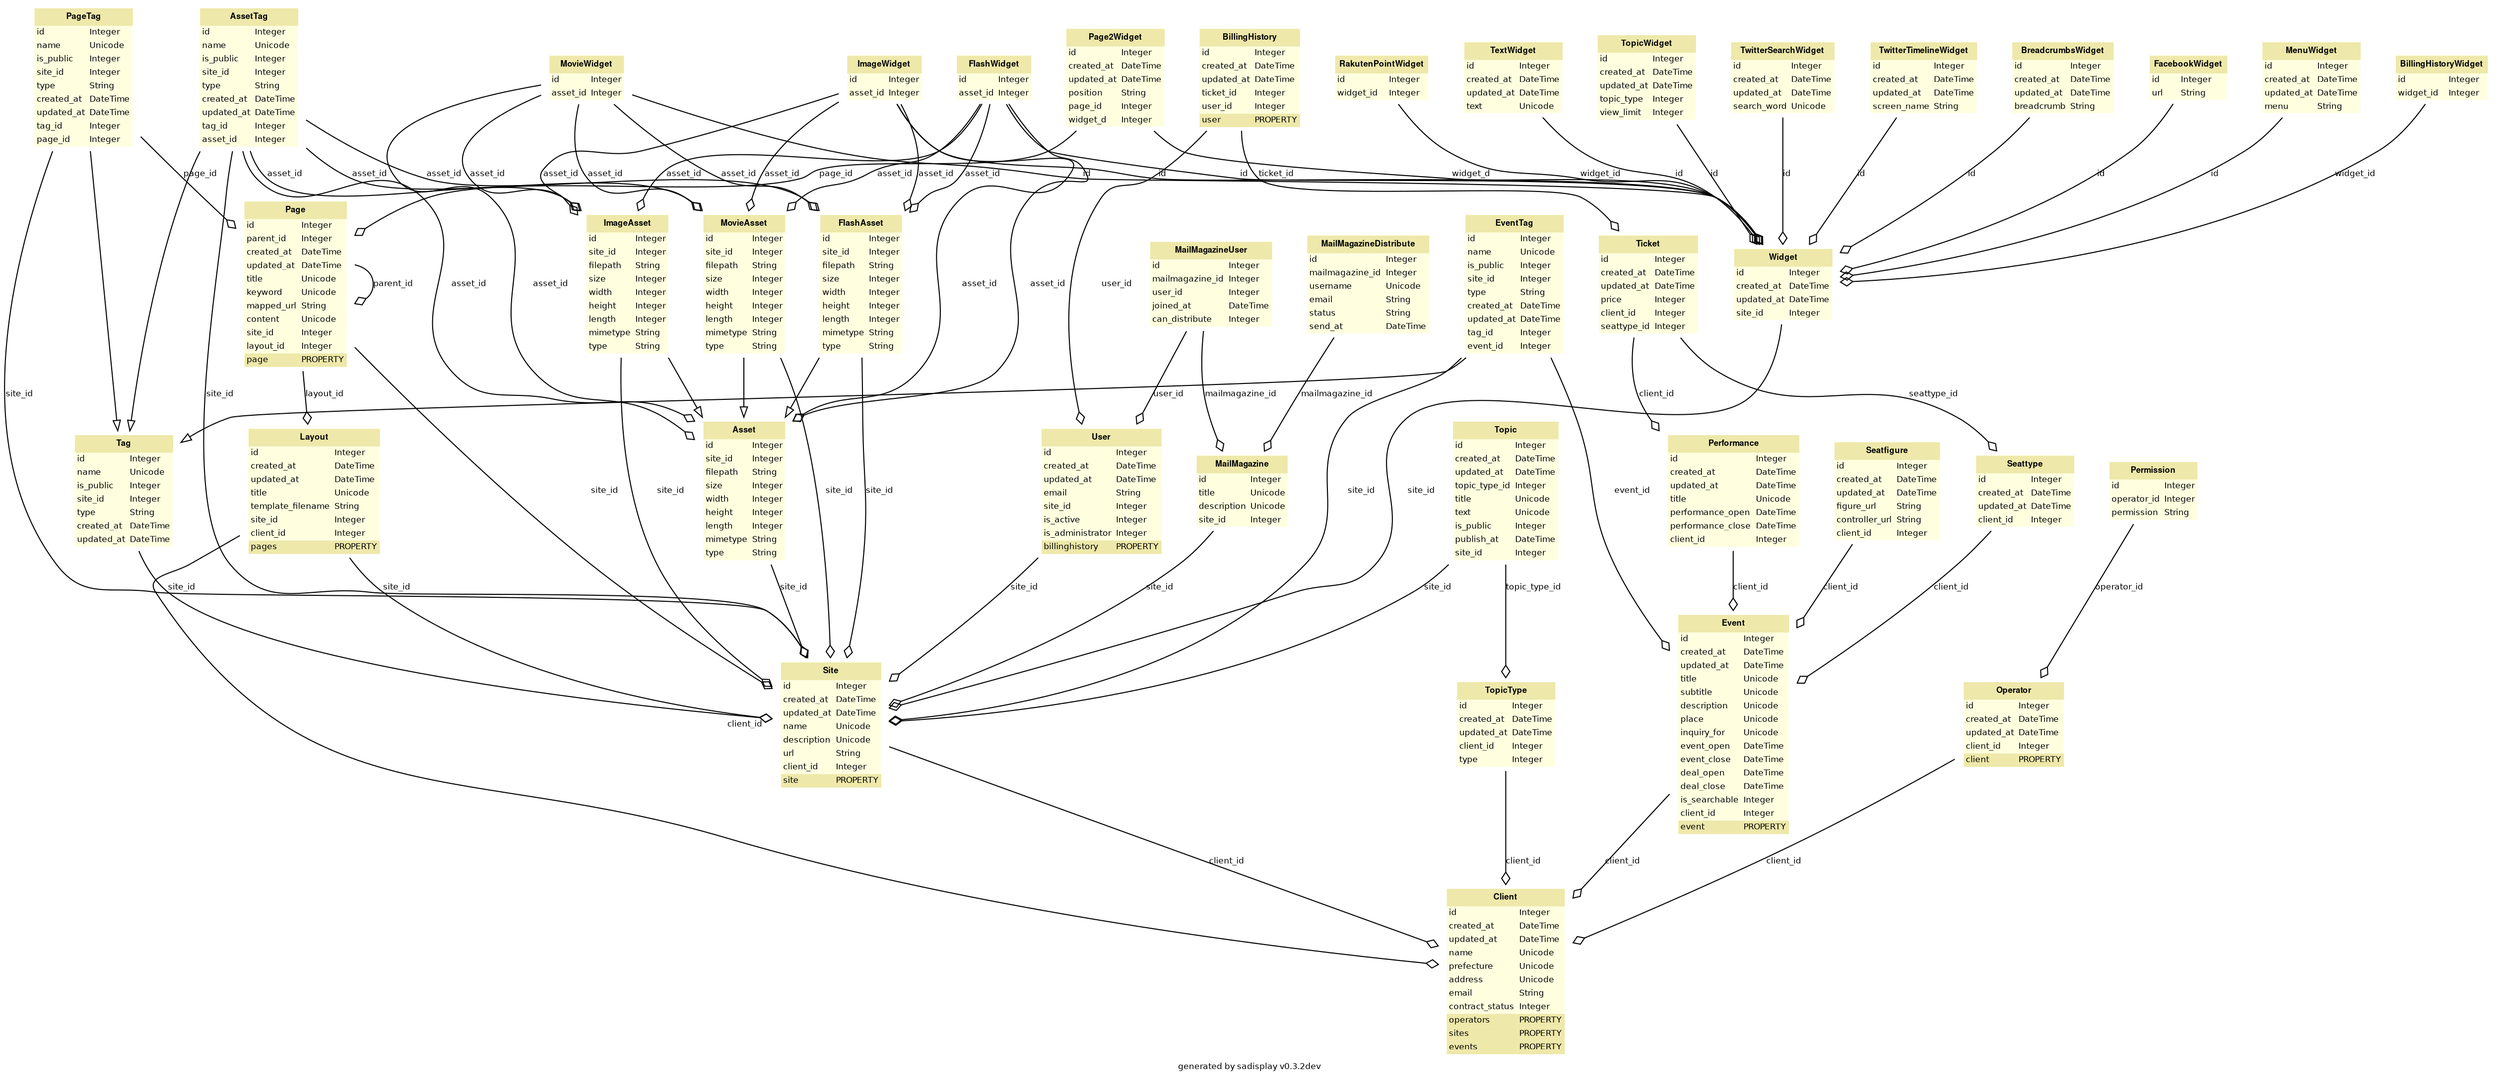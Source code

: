 
        digraph G {
            label = "generated by sadisplay v0.3.2dev";
            fontname = "Bitstream Vera Sans"
            fontsize = 8

            node [
                fontname = "Bitstream Vera Sans"
                fontsize = 8
                shape = "plaintext"
            ]

            edge [
                fontname = "Bitstream Vera Sans"
                fontsize = 8
            ]
    

        Asset [label=<
        <TABLE BGCOLOR="lightyellow" BORDER="0"
            CELLBORDER="0" CELLSPACING="0">
                <TR><TD COLSPAN="2" CELLPADDING="4"
                        ALIGN="CENTER" BGCOLOR="palegoldenrod"
                ><FONT FACE="Helvetica Bold" COLOR="black"
                >Asset</FONT></TD></TR><TR><TD ALIGN="LEFT" BORDER="0"
        ><FONT FACE="Bitstream Vera Sans">id</FONT
        ></TD><TD ALIGN="LEFT"
        ><FONT FACE="Bitstream Vera Sans">Integer</FONT
        ></TD></TR> <TR><TD ALIGN="LEFT" BORDER="0"
        ><FONT FACE="Bitstream Vera Sans">site_id</FONT
        ></TD><TD ALIGN="LEFT"
        ><FONT FACE="Bitstream Vera Sans">Integer</FONT
        ></TD></TR> <TR><TD ALIGN="LEFT" BORDER="0"
        ><FONT FACE="Bitstream Vera Sans">filepath</FONT
        ></TD><TD ALIGN="LEFT"
        ><FONT FACE="Bitstream Vera Sans">String</FONT
        ></TD></TR> <TR><TD ALIGN="LEFT" BORDER="0"
        ><FONT FACE="Bitstream Vera Sans">size</FONT
        ></TD><TD ALIGN="LEFT"
        ><FONT FACE="Bitstream Vera Sans">Integer</FONT
        ></TD></TR> <TR><TD ALIGN="LEFT" BORDER="0"
        ><FONT FACE="Bitstream Vera Sans">width</FONT
        ></TD><TD ALIGN="LEFT"
        ><FONT FACE="Bitstream Vera Sans">Integer</FONT
        ></TD></TR> <TR><TD ALIGN="LEFT" BORDER="0"
        ><FONT FACE="Bitstream Vera Sans">height</FONT
        ></TD><TD ALIGN="LEFT"
        ><FONT FACE="Bitstream Vera Sans">Integer</FONT
        ></TD></TR> <TR><TD ALIGN="LEFT" BORDER="0"
        ><FONT FACE="Bitstream Vera Sans">length</FONT
        ></TD><TD ALIGN="LEFT"
        ><FONT FACE="Bitstream Vera Sans">Integer</FONT
        ></TD></TR> <TR><TD ALIGN="LEFT" BORDER="0"
        ><FONT FACE="Bitstream Vera Sans">mimetype</FONT
        ></TD><TD ALIGN="LEFT"
        ><FONT FACE="Bitstream Vera Sans">String</FONT
        ></TD></TR> <TR><TD ALIGN="LEFT" BORDER="0"
        ><FONT FACE="Bitstream Vera Sans">type</FONT
        ></TD><TD ALIGN="LEFT"
        ><FONT FACE="Bitstream Vera Sans">String</FONT
        ></TD></TR>
        </TABLE>
    >]
    

        AssetTag [label=<
        <TABLE BGCOLOR="lightyellow" BORDER="0"
            CELLBORDER="0" CELLSPACING="0">
                <TR><TD COLSPAN="2" CELLPADDING="4"
                        ALIGN="CENTER" BGCOLOR="palegoldenrod"
                ><FONT FACE="Helvetica Bold" COLOR="black"
                >AssetTag</FONT></TD></TR><TR><TD ALIGN="LEFT" BORDER="0"
        ><FONT FACE="Bitstream Vera Sans">id</FONT
        ></TD><TD ALIGN="LEFT"
        ><FONT FACE="Bitstream Vera Sans">Integer</FONT
        ></TD></TR> <TR><TD ALIGN="LEFT" BORDER="0"
        ><FONT FACE="Bitstream Vera Sans">name</FONT
        ></TD><TD ALIGN="LEFT"
        ><FONT FACE="Bitstream Vera Sans">Unicode</FONT
        ></TD></TR> <TR><TD ALIGN="LEFT" BORDER="0"
        ><FONT FACE="Bitstream Vera Sans">is_public</FONT
        ></TD><TD ALIGN="LEFT"
        ><FONT FACE="Bitstream Vera Sans">Integer</FONT
        ></TD></TR> <TR><TD ALIGN="LEFT" BORDER="0"
        ><FONT FACE="Bitstream Vera Sans">site_id</FONT
        ></TD><TD ALIGN="LEFT"
        ><FONT FACE="Bitstream Vera Sans">Integer</FONT
        ></TD></TR> <TR><TD ALIGN="LEFT" BORDER="0"
        ><FONT FACE="Bitstream Vera Sans">type</FONT
        ></TD><TD ALIGN="LEFT"
        ><FONT FACE="Bitstream Vera Sans">String</FONT
        ></TD></TR> <TR><TD ALIGN="LEFT" BORDER="0"
        ><FONT FACE="Bitstream Vera Sans">created_at</FONT
        ></TD><TD ALIGN="LEFT"
        ><FONT FACE="Bitstream Vera Sans">DateTime</FONT
        ></TD></TR> <TR><TD ALIGN="LEFT" BORDER="0"
        ><FONT FACE="Bitstream Vera Sans">updated_at</FONT
        ></TD><TD ALIGN="LEFT"
        ><FONT FACE="Bitstream Vera Sans">DateTime</FONT
        ></TD></TR> <TR><TD ALIGN="LEFT" BORDER="0"
        ><FONT FACE="Bitstream Vera Sans">tag_id</FONT
        ></TD><TD ALIGN="LEFT"
        ><FONT FACE="Bitstream Vera Sans">Integer</FONT
        ></TD></TR> <TR><TD ALIGN="LEFT" BORDER="0"
        ><FONT FACE="Bitstream Vera Sans">asset_id</FONT
        ></TD><TD ALIGN="LEFT"
        ><FONT FACE="Bitstream Vera Sans">Integer</FONT
        ></TD></TR>
        </TABLE>
    >]
    

        BillingHistory [label=<
        <TABLE BGCOLOR="lightyellow" BORDER="0"
            CELLBORDER="0" CELLSPACING="0">
                <TR><TD COLSPAN="2" CELLPADDING="4"
                        ALIGN="CENTER" BGCOLOR="palegoldenrod"
                ><FONT FACE="Helvetica Bold" COLOR="black"
                >BillingHistory</FONT></TD></TR><TR><TD ALIGN="LEFT" BORDER="0"
        ><FONT FACE="Bitstream Vera Sans">id</FONT
        ></TD><TD ALIGN="LEFT"
        ><FONT FACE="Bitstream Vera Sans">Integer</FONT
        ></TD></TR> <TR><TD ALIGN="LEFT" BORDER="0"
        ><FONT FACE="Bitstream Vera Sans">created_at</FONT
        ></TD><TD ALIGN="LEFT"
        ><FONT FACE="Bitstream Vera Sans">DateTime</FONT
        ></TD></TR> <TR><TD ALIGN="LEFT" BORDER="0"
        ><FONT FACE="Bitstream Vera Sans">updated_at</FONT
        ></TD><TD ALIGN="LEFT"
        ><FONT FACE="Bitstream Vera Sans">DateTime</FONT
        ></TD></TR> <TR><TD ALIGN="LEFT" BORDER="0"
        ><FONT FACE="Bitstream Vera Sans">ticket_id</FONT
        ></TD><TD ALIGN="LEFT"
        ><FONT FACE="Bitstream Vera Sans">Integer</FONT
        ></TD></TR> <TR><TD ALIGN="LEFT" BORDER="0"
        ><FONT FACE="Bitstream Vera Sans">user_id</FONT
        ></TD><TD ALIGN="LEFT"
        ><FONT FACE="Bitstream Vera Sans">Integer</FONT
        ></TD></TR><TR><TD ALIGN="LEFT" BORDER="0"
        BGCOLOR="palegoldenrod"
        ><FONT FACE="Bitstream Vera Sans">user</FONT></TD
        ><TD BGCOLOR="palegoldenrod" ALIGN="LEFT"
        ><FONT FACE="Bitstream Vera Sans">PROPERTY</FONT
        ></TD></TR>
        </TABLE>
    >]
    

        BillingHistoryWidget [label=<
        <TABLE BGCOLOR="lightyellow" BORDER="0"
            CELLBORDER="0" CELLSPACING="0">
                <TR><TD COLSPAN="2" CELLPADDING="4"
                        ALIGN="CENTER" BGCOLOR="palegoldenrod"
                ><FONT FACE="Helvetica Bold" COLOR="black"
                >BillingHistoryWidget</FONT></TD></TR><TR><TD ALIGN="LEFT" BORDER="0"
        ><FONT FACE="Bitstream Vera Sans">id</FONT
        ></TD><TD ALIGN="LEFT"
        ><FONT FACE="Bitstream Vera Sans">Integer</FONT
        ></TD></TR> <TR><TD ALIGN="LEFT" BORDER="0"
        ><FONT FACE="Bitstream Vera Sans">widget_id</FONT
        ></TD><TD ALIGN="LEFT"
        ><FONT FACE="Bitstream Vera Sans">Integer</FONT
        ></TD></TR>
        </TABLE>
    >]
    

        BreadcrumbsWidget [label=<
        <TABLE BGCOLOR="lightyellow" BORDER="0"
            CELLBORDER="0" CELLSPACING="0">
                <TR><TD COLSPAN="2" CELLPADDING="4"
                        ALIGN="CENTER" BGCOLOR="palegoldenrod"
                ><FONT FACE="Helvetica Bold" COLOR="black"
                >BreadcrumbsWidget</FONT></TD></TR><TR><TD ALIGN="LEFT" BORDER="0"
        ><FONT FACE="Bitstream Vera Sans">id</FONT
        ></TD><TD ALIGN="LEFT"
        ><FONT FACE="Bitstream Vera Sans">Integer</FONT
        ></TD></TR> <TR><TD ALIGN="LEFT" BORDER="0"
        ><FONT FACE="Bitstream Vera Sans">created_at</FONT
        ></TD><TD ALIGN="LEFT"
        ><FONT FACE="Bitstream Vera Sans">DateTime</FONT
        ></TD></TR> <TR><TD ALIGN="LEFT" BORDER="0"
        ><FONT FACE="Bitstream Vera Sans">updated_at</FONT
        ></TD><TD ALIGN="LEFT"
        ><FONT FACE="Bitstream Vera Sans">DateTime</FONT
        ></TD></TR> <TR><TD ALIGN="LEFT" BORDER="0"
        ><FONT FACE="Bitstream Vera Sans">breadcrumb</FONT
        ></TD><TD ALIGN="LEFT"
        ><FONT FACE="Bitstream Vera Sans">String</FONT
        ></TD></TR>
        </TABLE>
    >]
    

        Client [label=<
        <TABLE BGCOLOR="lightyellow" BORDER="0"
            CELLBORDER="0" CELLSPACING="0">
                <TR><TD COLSPAN="2" CELLPADDING="4"
                        ALIGN="CENTER" BGCOLOR="palegoldenrod"
                ><FONT FACE="Helvetica Bold" COLOR="black"
                >Client</FONT></TD></TR><TR><TD ALIGN="LEFT" BORDER="0"
        ><FONT FACE="Bitstream Vera Sans">id</FONT
        ></TD><TD ALIGN="LEFT"
        ><FONT FACE="Bitstream Vera Sans">Integer</FONT
        ></TD></TR> <TR><TD ALIGN="LEFT" BORDER="0"
        ><FONT FACE="Bitstream Vera Sans">created_at</FONT
        ></TD><TD ALIGN="LEFT"
        ><FONT FACE="Bitstream Vera Sans">DateTime</FONT
        ></TD></TR> <TR><TD ALIGN="LEFT" BORDER="0"
        ><FONT FACE="Bitstream Vera Sans">updated_at</FONT
        ></TD><TD ALIGN="LEFT"
        ><FONT FACE="Bitstream Vera Sans">DateTime</FONT
        ></TD></TR> <TR><TD ALIGN="LEFT" BORDER="0"
        ><FONT FACE="Bitstream Vera Sans">name</FONT
        ></TD><TD ALIGN="LEFT"
        ><FONT FACE="Bitstream Vera Sans">Unicode</FONT
        ></TD></TR> <TR><TD ALIGN="LEFT" BORDER="0"
        ><FONT FACE="Bitstream Vera Sans">prefecture</FONT
        ></TD><TD ALIGN="LEFT"
        ><FONT FACE="Bitstream Vera Sans">Unicode</FONT
        ></TD></TR> <TR><TD ALIGN="LEFT" BORDER="0"
        ><FONT FACE="Bitstream Vera Sans">address</FONT
        ></TD><TD ALIGN="LEFT"
        ><FONT FACE="Bitstream Vera Sans">Unicode</FONT
        ></TD></TR> <TR><TD ALIGN="LEFT" BORDER="0"
        ><FONT FACE="Bitstream Vera Sans">email</FONT
        ></TD><TD ALIGN="LEFT"
        ><FONT FACE="Bitstream Vera Sans">String</FONT
        ></TD></TR> <TR><TD ALIGN="LEFT" BORDER="0"
        ><FONT FACE="Bitstream Vera Sans">contract_status</FONT
        ></TD><TD ALIGN="LEFT"
        ><FONT FACE="Bitstream Vera Sans">Integer</FONT
        ></TD></TR><TR><TD ALIGN="LEFT" BORDER="0"
        BGCOLOR="palegoldenrod"
        ><FONT FACE="Bitstream Vera Sans">operators</FONT></TD
        ><TD BGCOLOR="palegoldenrod" ALIGN="LEFT"
        ><FONT FACE="Bitstream Vera Sans">PROPERTY</FONT
        ></TD></TR> <TR><TD ALIGN="LEFT" BORDER="0"
        BGCOLOR="palegoldenrod"
        ><FONT FACE="Bitstream Vera Sans">sites</FONT></TD
        ><TD BGCOLOR="palegoldenrod" ALIGN="LEFT"
        ><FONT FACE="Bitstream Vera Sans">PROPERTY</FONT
        ></TD></TR> <TR><TD ALIGN="LEFT" BORDER="0"
        BGCOLOR="palegoldenrod"
        ><FONT FACE="Bitstream Vera Sans">events</FONT></TD
        ><TD BGCOLOR="palegoldenrod" ALIGN="LEFT"
        ><FONT FACE="Bitstream Vera Sans">PROPERTY</FONT
        ></TD></TR>
        </TABLE>
    >]
    

        Event [label=<
        <TABLE BGCOLOR="lightyellow" BORDER="0"
            CELLBORDER="0" CELLSPACING="0">
                <TR><TD COLSPAN="2" CELLPADDING="4"
                        ALIGN="CENTER" BGCOLOR="palegoldenrod"
                ><FONT FACE="Helvetica Bold" COLOR="black"
                >Event</FONT></TD></TR><TR><TD ALIGN="LEFT" BORDER="0"
        ><FONT FACE="Bitstream Vera Sans">id</FONT
        ></TD><TD ALIGN="LEFT"
        ><FONT FACE="Bitstream Vera Sans">Integer</FONT
        ></TD></TR> <TR><TD ALIGN="LEFT" BORDER="0"
        ><FONT FACE="Bitstream Vera Sans">created_at</FONT
        ></TD><TD ALIGN="LEFT"
        ><FONT FACE="Bitstream Vera Sans">DateTime</FONT
        ></TD></TR> <TR><TD ALIGN="LEFT" BORDER="0"
        ><FONT FACE="Bitstream Vera Sans">updated_at</FONT
        ></TD><TD ALIGN="LEFT"
        ><FONT FACE="Bitstream Vera Sans">DateTime</FONT
        ></TD></TR> <TR><TD ALIGN="LEFT" BORDER="0"
        ><FONT FACE="Bitstream Vera Sans">title</FONT
        ></TD><TD ALIGN="LEFT"
        ><FONT FACE="Bitstream Vera Sans">Unicode</FONT
        ></TD></TR> <TR><TD ALIGN="LEFT" BORDER="0"
        ><FONT FACE="Bitstream Vera Sans">subtitle</FONT
        ></TD><TD ALIGN="LEFT"
        ><FONT FACE="Bitstream Vera Sans">Unicode</FONT
        ></TD></TR> <TR><TD ALIGN="LEFT" BORDER="0"
        ><FONT FACE="Bitstream Vera Sans">description</FONT
        ></TD><TD ALIGN="LEFT"
        ><FONT FACE="Bitstream Vera Sans">Unicode</FONT
        ></TD></TR> <TR><TD ALIGN="LEFT" BORDER="0"
        ><FONT FACE="Bitstream Vera Sans">place</FONT
        ></TD><TD ALIGN="LEFT"
        ><FONT FACE="Bitstream Vera Sans">Unicode</FONT
        ></TD></TR> <TR><TD ALIGN="LEFT" BORDER="0"
        ><FONT FACE="Bitstream Vera Sans">inquiry_for</FONT
        ></TD><TD ALIGN="LEFT"
        ><FONT FACE="Bitstream Vera Sans">Unicode</FONT
        ></TD></TR> <TR><TD ALIGN="LEFT" BORDER="0"
        ><FONT FACE="Bitstream Vera Sans">event_open</FONT
        ></TD><TD ALIGN="LEFT"
        ><FONT FACE="Bitstream Vera Sans">DateTime</FONT
        ></TD></TR> <TR><TD ALIGN="LEFT" BORDER="0"
        ><FONT FACE="Bitstream Vera Sans">event_close</FONT
        ></TD><TD ALIGN="LEFT"
        ><FONT FACE="Bitstream Vera Sans">DateTime</FONT
        ></TD></TR> <TR><TD ALIGN="LEFT" BORDER="0"
        ><FONT FACE="Bitstream Vera Sans">deal_open</FONT
        ></TD><TD ALIGN="LEFT"
        ><FONT FACE="Bitstream Vera Sans">DateTime</FONT
        ></TD></TR> <TR><TD ALIGN="LEFT" BORDER="0"
        ><FONT FACE="Bitstream Vera Sans">deal_close</FONT
        ></TD><TD ALIGN="LEFT"
        ><FONT FACE="Bitstream Vera Sans">DateTime</FONT
        ></TD></TR> <TR><TD ALIGN="LEFT" BORDER="0"
        ><FONT FACE="Bitstream Vera Sans">is_searchable</FONT
        ></TD><TD ALIGN="LEFT"
        ><FONT FACE="Bitstream Vera Sans">Integer</FONT
        ></TD></TR> <TR><TD ALIGN="LEFT" BORDER="0"
        ><FONT FACE="Bitstream Vera Sans">client_id</FONT
        ></TD><TD ALIGN="LEFT"
        ><FONT FACE="Bitstream Vera Sans">Integer</FONT
        ></TD></TR><TR><TD ALIGN="LEFT" BORDER="0"
        BGCOLOR="palegoldenrod"
        ><FONT FACE="Bitstream Vera Sans">event</FONT></TD
        ><TD BGCOLOR="palegoldenrod" ALIGN="LEFT"
        ><FONT FACE="Bitstream Vera Sans">PROPERTY</FONT
        ></TD></TR>
        </TABLE>
    >]
    

        EventTag [label=<
        <TABLE BGCOLOR="lightyellow" BORDER="0"
            CELLBORDER="0" CELLSPACING="0">
                <TR><TD COLSPAN="2" CELLPADDING="4"
                        ALIGN="CENTER" BGCOLOR="palegoldenrod"
                ><FONT FACE="Helvetica Bold" COLOR="black"
                >EventTag</FONT></TD></TR><TR><TD ALIGN="LEFT" BORDER="0"
        ><FONT FACE="Bitstream Vera Sans">id</FONT
        ></TD><TD ALIGN="LEFT"
        ><FONT FACE="Bitstream Vera Sans">Integer</FONT
        ></TD></TR> <TR><TD ALIGN="LEFT" BORDER="0"
        ><FONT FACE="Bitstream Vera Sans">name</FONT
        ></TD><TD ALIGN="LEFT"
        ><FONT FACE="Bitstream Vera Sans">Unicode</FONT
        ></TD></TR> <TR><TD ALIGN="LEFT" BORDER="0"
        ><FONT FACE="Bitstream Vera Sans">is_public</FONT
        ></TD><TD ALIGN="LEFT"
        ><FONT FACE="Bitstream Vera Sans">Integer</FONT
        ></TD></TR> <TR><TD ALIGN="LEFT" BORDER="0"
        ><FONT FACE="Bitstream Vera Sans">site_id</FONT
        ></TD><TD ALIGN="LEFT"
        ><FONT FACE="Bitstream Vera Sans">Integer</FONT
        ></TD></TR> <TR><TD ALIGN="LEFT" BORDER="0"
        ><FONT FACE="Bitstream Vera Sans">type</FONT
        ></TD><TD ALIGN="LEFT"
        ><FONT FACE="Bitstream Vera Sans">String</FONT
        ></TD></TR> <TR><TD ALIGN="LEFT" BORDER="0"
        ><FONT FACE="Bitstream Vera Sans">created_at</FONT
        ></TD><TD ALIGN="LEFT"
        ><FONT FACE="Bitstream Vera Sans">DateTime</FONT
        ></TD></TR> <TR><TD ALIGN="LEFT" BORDER="0"
        ><FONT FACE="Bitstream Vera Sans">updated_at</FONT
        ></TD><TD ALIGN="LEFT"
        ><FONT FACE="Bitstream Vera Sans">DateTime</FONT
        ></TD></TR> <TR><TD ALIGN="LEFT" BORDER="0"
        ><FONT FACE="Bitstream Vera Sans">tag_id</FONT
        ></TD><TD ALIGN="LEFT"
        ><FONT FACE="Bitstream Vera Sans">Integer</FONT
        ></TD></TR> <TR><TD ALIGN="LEFT" BORDER="0"
        ><FONT FACE="Bitstream Vera Sans">event_id</FONT
        ></TD><TD ALIGN="LEFT"
        ><FONT FACE="Bitstream Vera Sans">Integer</FONT
        ></TD></TR>
        </TABLE>
    >]
    

        FacebookWidget [label=<
        <TABLE BGCOLOR="lightyellow" BORDER="0"
            CELLBORDER="0" CELLSPACING="0">
                <TR><TD COLSPAN="2" CELLPADDING="4"
                        ALIGN="CENTER" BGCOLOR="palegoldenrod"
                ><FONT FACE="Helvetica Bold" COLOR="black"
                >FacebookWidget</FONT></TD></TR><TR><TD ALIGN="LEFT" BORDER="0"
        ><FONT FACE="Bitstream Vera Sans">id</FONT
        ></TD><TD ALIGN="LEFT"
        ><FONT FACE="Bitstream Vera Sans">Integer</FONT
        ></TD></TR> <TR><TD ALIGN="LEFT" BORDER="0"
        ><FONT FACE="Bitstream Vera Sans">url</FONT
        ></TD><TD ALIGN="LEFT"
        ><FONT FACE="Bitstream Vera Sans">String</FONT
        ></TD></TR>
        </TABLE>
    >]
    

        FlashAsset [label=<
        <TABLE BGCOLOR="lightyellow" BORDER="0"
            CELLBORDER="0" CELLSPACING="0">
                <TR><TD COLSPAN="2" CELLPADDING="4"
                        ALIGN="CENTER" BGCOLOR="palegoldenrod"
                ><FONT FACE="Helvetica Bold" COLOR="black"
                >FlashAsset</FONT></TD></TR><TR><TD ALIGN="LEFT" BORDER="0"
        ><FONT FACE="Bitstream Vera Sans">id</FONT
        ></TD><TD ALIGN="LEFT"
        ><FONT FACE="Bitstream Vera Sans">Integer</FONT
        ></TD></TR> <TR><TD ALIGN="LEFT" BORDER="0"
        ><FONT FACE="Bitstream Vera Sans">site_id</FONT
        ></TD><TD ALIGN="LEFT"
        ><FONT FACE="Bitstream Vera Sans">Integer</FONT
        ></TD></TR> <TR><TD ALIGN="LEFT" BORDER="0"
        ><FONT FACE="Bitstream Vera Sans">filepath</FONT
        ></TD><TD ALIGN="LEFT"
        ><FONT FACE="Bitstream Vera Sans">String</FONT
        ></TD></TR> <TR><TD ALIGN="LEFT" BORDER="0"
        ><FONT FACE="Bitstream Vera Sans">size</FONT
        ></TD><TD ALIGN="LEFT"
        ><FONT FACE="Bitstream Vera Sans">Integer</FONT
        ></TD></TR> <TR><TD ALIGN="LEFT" BORDER="0"
        ><FONT FACE="Bitstream Vera Sans">width</FONT
        ></TD><TD ALIGN="LEFT"
        ><FONT FACE="Bitstream Vera Sans">Integer</FONT
        ></TD></TR> <TR><TD ALIGN="LEFT" BORDER="0"
        ><FONT FACE="Bitstream Vera Sans">height</FONT
        ></TD><TD ALIGN="LEFT"
        ><FONT FACE="Bitstream Vera Sans">Integer</FONT
        ></TD></TR> <TR><TD ALIGN="LEFT" BORDER="0"
        ><FONT FACE="Bitstream Vera Sans">length</FONT
        ></TD><TD ALIGN="LEFT"
        ><FONT FACE="Bitstream Vera Sans">Integer</FONT
        ></TD></TR> <TR><TD ALIGN="LEFT" BORDER="0"
        ><FONT FACE="Bitstream Vera Sans">mimetype</FONT
        ></TD><TD ALIGN="LEFT"
        ><FONT FACE="Bitstream Vera Sans">String</FONT
        ></TD></TR> <TR><TD ALIGN="LEFT" BORDER="0"
        ><FONT FACE="Bitstream Vera Sans">type</FONT
        ></TD><TD ALIGN="LEFT"
        ><FONT FACE="Bitstream Vera Sans">String</FONT
        ></TD></TR>
        </TABLE>
    >]
    

        FlashWidget [label=<
        <TABLE BGCOLOR="lightyellow" BORDER="0"
            CELLBORDER="0" CELLSPACING="0">
                <TR><TD COLSPAN="2" CELLPADDING="4"
                        ALIGN="CENTER" BGCOLOR="palegoldenrod"
                ><FONT FACE="Helvetica Bold" COLOR="black"
                >FlashWidget</FONT></TD></TR><TR><TD ALIGN="LEFT" BORDER="0"
        ><FONT FACE="Bitstream Vera Sans">id</FONT
        ></TD><TD ALIGN="LEFT"
        ><FONT FACE="Bitstream Vera Sans">Integer</FONT
        ></TD></TR> <TR><TD ALIGN="LEFT" BORDER="0"
        ><FONT FACE="Bitstream Vera Sans">asset_id</FONT
        ></TD><TD ALIGN="LEFT"
        ><FONT FACE="Bitstream Vera Sans">Integer</FONT
        ></TD></TR>
        </TABLE>
    >]
    

        ImageAsset [label=<
        <TABLE BGCOLOR="lightyellow" BORDER="0"
            CELLBORDER="0" CELLSPACING="0">
                <TR><TD COLSPAN="2" CELLPADDING="4"
                        ALIGN="CENTER" BGCOLOR="palegoldenrod"
                ><FONT FACE="Helvetica Bold" COLOR="black"
                >ImageAsset</FONT></TD></TR><TR><TD ALIGN="LEFT" BORDER="0"
        ><FONT FACE="Bitstream Vera Sans">id</FONT
        ></TD><TD ALIGN="LEFT"
        ><FONT FACE="Bitstream Vera Sans">Integer</FONT
        ></TD></TR> <TR><TD ALIGN="LEFT" BORDER="0"
        ><FONT FACE="Bitstream Vera Sans">site_id</FONT
        ></TD><TD ALIGN="LEFT"
        ><FONT FACE="Bitstream Vera Sans">Integer</FONT
        ></TD></TR> <TR><TD ALIGN="LEFT" BORDER="0"
        ><FONT FACE="Bitstream Vera Sans">filepath</FONT
        ></TD><TD ALIGN="LEFT"
        ><FONT FACE="Bitstream Vera Sans">String</FONT
        ></TD></TR> <TR><TD ALIGN="LEFT" BORDER="0"
        ><FONT FACE="Bitstream Vera Sans">size</FONT
        ></TD><TD ALIGN="LEFT"
        ><FONT FACE="Bitstream Vera Sans">Integer</FONT
        ></TD></TR> <TR><TD ALIGN="LEFT" BORDER="0"
        ><FONT FACE="Bitstream Vera Sans">width</FONT
        ></TD><TD ALIGN="LEFT"
        ><FONT FACE="Bitstream Vera Sans">Integer</FONT
        ></TD></TR> <TR><TD ALIGN="LEFT" BORDER="0"
        ><FONT FACE="Bitstream Vera Sans">height</FONT
        ></TD><TD ALIGN="LEFT"
        ><FONT FACE="Bitstream Vera Sans">Integer</FONT
        ></TD></TR> <TR><TD ALIGN="LEFT" BORDER="0"
        ><FONT FACE="Bitstream Vera Sans">length</FONT
        ></TD><TD ALIGN="LEFT"
        ><FONT FACE="Bitstream Vera Sans">Integer</FONT
        ></TD></TR> <TR><TD ALIGN="LEFT" BORDER="0"
        ><FONT FACE="Bitstream Vera Sans">mimetype</FONT
        ></TD><TD ALIGN="LEFT"
        ><FONT FACE="Bitstream Vera Sans">String</FONT
        ></TD></TR> <TR><TD ALIGN="LEFT" BORDER="0"
        ><FONT FACE="Bitstream Vera Sans">type</FONT
        ></TD><TD ALIGN="LEFT"
        ><FONT FACE="Bitstream Vera Sans">String</FONT
        ></TD></TR>
        </TABLE>
    >]
    

        ImageWidget [label=<
        <TABLE BGCOLOR="lightyellow" BORDER="0"
            CELLBORDER="0" CELLSPACING="0">
                <TR><TD COLSPAN="2" CELLPADDING="4"
                        ALIGN="CENTER" BGCOLOR="palegoldenrod"
                ><FONT FACE="Helvetica Bold" COLOR="black"
                >ImageWidget</FONT></TD></TR><TR><TD ALIGN="LEFT" BORDER="0"
        ><FONT FACE="Bitstream Vera Sans">id</FONT
        ></TD><TD ALIGN="LEFT"
        ><FONT FACE="Bitstream Vera Sans">Integer</FONT
        ></TD></TR> <TR><TD ALIGN="LEFT" BORDER="0"
        ><FONT FACE="Bitstream Vera Sans">asset_id</FONT
        ></TD><TD ALIGN="LEFT"
        ><FONT FACE="Bitstream Vera Sans">Integer</FONT
        ></TD></TR>
        </TABLE>
    >]
    

        Layout [label=<
        <TABLE BGCOLOR="lightyellow" BORDER="0"
            CELLBORDER="0" CELLSPACING="0">
                <TR><TD COLSPAN="2" CELLPADDING="4"
                        ALIGN="CENTER" BGCOLOR="palegoldenrod"
                ><FONT FACE="Helvetica Bold" COLOR="black"
                >Layout</FONT></TD></TR><TR><TD ALIGN="LEFT" BORDER="0"
        ><FONT FACE="Bitstream Vera Sans">id</FONT
        ></TD><TD ALIGN="LEFT"
        ><FONT FACE="Bitstream Vera Sans">Integer</FONT
        ></TD></TR> <TR><TD ALIGN="LEFT" BORDER="0"
        ><FONT FACE="Bitstream Vera Sans">created_at</FONT
        ></TD><TD ALIGN="LEFT"
        ><FONT FACE="Bitstream Vera Sans">DateTime</FONT
        ></TD></TR> <TR><TD ALIGN="LEFT" BORDER="0"
        ><FONT FACE="Bitstream Vera Sans">updated_at</FONT
        ></TD><TD ALIGN="LEFT"
        ><FONT FACE="Bitstream Vera Sans">DateTime</FONT
        ></TD></TR> <TR><TD ALIGN="LEFT" BORDER="0"
        ><FONT FACE="Bitstream Vera Sans">title</FONT
        ></TD><TD ALIGN="LEFT"
        ><FONT FACE="Bitstream Vera Sans">Unicode</FONT
        ></TD></TR> <TR><TD ALIGN="LEFT" BORDER="0"
        ><FONT FACE="Bitstream Vera Sans">template_filename</FONT
        ></TD><TD ALIGN="LEFT"
        ><FONT FACE="Bitstream Vera Sans">String</FONT
        ></TD></TR> <TR><TD ALIGN="LEFT" BORDER="0"
        ><FONT FACE="Bitstream Vera Sans">site_id</FONT
        ></TD><TD ALIGN="LEFT"
        ><FONT FACE="Bitstream Vera Sans">Integer</FONT
        ></TD></TR> <TR><TD ALIGN="LEFT" BORDER="0"
        ><FONT FACE="Bitstream Vera Sans">client_id</FONT
        ></TD><TD ALIGN="LEFT"
        ><FONT FACE="Bitstream Vera Sans">Integer</FONT
        ></TD></TR><TR><TD ALIGN="LEFT" BORDER="0"
        BGCOLOR="palegoldenrod"
        ><FONT FACE="Bitstream Vera Sans">pages</FONT></TD
        ><TD BGCOLOR="palegoldenrod" ALIGN="LEFT"
        ><FONT FACE="Bitstream Vera Sans">PROPERTY</FONT
        ></TD></TR>
        </TABLE>
    >]
    

        MailMagazine [label=<
        <TABLE BGCOLOR="lightyellow" BORDER="0"
            CELLBORDER="0" CELLSPACING="0">
                <TR><TD COLSPAN="2" CELLPADDING="4"
                        ALIGN="CENTER" BGCOLOR="palegoldenrod"
                ><FONT FACE="Helvetica Bold" COLOR="black"
                >MailMagazine</FONT></TD></TR><TR><TD ALIGN="LEFT" BORDER="0"
        ><FONT FACE="Bitstream Vera Sans">id</FONT
        ></TD><TD ALIGN="LEFT"
        ><FONT FACE="Bitstream Vera Sans">Integer</FONT
        ></TD></TR> <TR><TD ALIGN="LEFT" BORDER="0"
        ><FONT FACE="Bitstream Vera Sans">title</FONT
        ></TD><TD ALIGN="LEFT"
        ><FONT FACE="Bitstream Vera Sans">Unicode</FONT
        ></TD></TR> <TR><TD ALIGN="LEFT" BORDER="0"
        ><FONT FACE="Bitstream Vera Sans">description</FONT
        ></TD><TD ALIGN="LEFT"
        ><FONT FACE="Bitstream Vera Sans">Unicode</FONT
        ></TD></TR> <TR><TD ALIGN="LEFT" BORDER="0"
        ><FONT FACE="Bitstream Vera Sans">site_id</FONT
        ></TD><TD ALIGN="LEFT"
        ><FONT FACE="Bitstream Vera Sans">Integer</FONT
        ></TD></TR>
        </TABLE>
    >]
    

        MailMagazineDistribute [label=<
        <TABLE BGCOLOR="lightyellow" BORDER="0"
            CELLBORDER="0" CELLSPACING="0">
                <TR><TD COLSPAN="2" CELLPADDING="4"
                        ALIGN="CENTER" BGCOLOR="palegoldenrod"
                ><FONT FACE="Helvetica Bold" COLOR="black"
                >MailMagazineDistribute</FONT></TD></TR><TR><TD ALIGN="LEFT" BORDER="0"
        ><FONT FACE="Bitstream Vera Sans">id</FONT
        ></TD><TD ALIGN="LEFT"
        ><FONT FACE="Bitstream Vera Sans">Integer</FONT
        ></TD></TR> <TR><TD ALIGN="LEFT" BORDER="0"
        ><FONT FACE="Bitstream Vera Sans">mailmagazine_id</FONT
        ></TD><TD ALIGN="LEFT"
        ><FONT FACE="Bitstream Vera Sans">Integer</FONT
        ></TD></TR> <TR><TD ALIGN="LEFT" BORDER="0"
        ><FONT FACE="Bitstream Vera Sans">username</FONT
        ></TD><TD ALIGN="LEFT"
        ><FONT FACE="Bitstream Vera Sans">Unicode</FONT
        ></TD></TR> <TR><TD ALIGN="LEFT" BORDER="0"
        ><FONT FACE="Bitstream Vera Sans">email</FONT
        ></TD><TD ALIGN="LEFT"
        ><FONT FACE="Bitstream Vera Sans">String</FONT
        ></TD></TR> <TR><TD ALIGN="LEFT" BORDER="0"
        ><FONT FACE="Bitstream Vera Sans">status</FONT
        ></TD><TD ALIGN="LEFT"
        ><FONT FACE="Bitstream Vera Sans">String</FONT
        ></TD></TR> <TR><TD ALIGN="LEFT" BORDER="0"
        ><FONT FACE="Bitstream Vera Sans">send_at</FONT
        ></TD><TD ALIGN="LEFT"
        ><FONT FACE="Bitstream Vera Sans">DateTime</FONT
        ></TD></TR>
        </TABLE>
    >]
    

        MailMagazineUser [label=<
        <TABLE BGCOLOR="lightyellow" BORDER="0"
            CELLBORDER="0" CELLSPACING="0">
                <TR><TD COLSPAN="2" CELLPADDING="4"
                        ALIGN="CENTER" BGCOLOR="palegoldenrod"
                ><FONT FACE="Helvetica Bold" COLOR="black"
                >MailMagazineUser</FONT></TD></TR><TR><TD ALIGN="LEFT" BORDER="0"
        ><FONT FACE="Bitstream Vera Sans">id</FONT
        ></TD><TD ALIGN="LEFT"
        ><FONT FACE="Bitstream Vera Sans">Integer</FONT
        ></TD></TR> <TR><TD ALIGN="LEFT" BORDER="0"
        ><FONT FACE="Bitstream Vera Sans">mailmagazine_id</FONT
        ></TD><TD ALIGN="LEFT"
        ><FONT FACE="Bitstream Vera Sans">Integer</FONT
        ></TD></TR> <TR><TD ALIGN="LEFT" BORDER="0"
        ><FONT FACE="Bitstream Vera Sans">user_id</FONT
        ></TD><TD ALIGN="LEFT"
        ><FONT FACE="Bitstream Vera Sans">Integer</FONT
        ></TD></TR> <TR><TD ALIGN="LEFT" BORDER="0"
        ><FONT FACE="Bitstream Vera Sans">joined_at</FONT
        ></TD><TD ALIGN="LEFT"
        ><FONT FACE="Bitstream Vera Sans">DateTime</FONT
        ></TD></TR> <TR><TD ALIGN="LEFT" BORDER="0"
        ><FONT FACE="Bitstream Vera Sans">can_distribute</FONT
        ></TD><TD ALIGN="LEFT"
        ><FONT FACE="Bitstream Vera Sans">Integer</FONT
        ></TD></TR>
        </TABLE>
    >]
    

        MenuWidget [label=<
        <TABLE BGCOLOR="lightyellow" BORDER="0"
            CELLBORDER="0" CELLSPACING="0">
                <TR><TD COLSPAN="2" CELLPADDING="4"
                        ALIGN="CENTER" BGCOLOR="palegoldenrod"
                ><FONT FACE="Helvetica Bold" COLOR="black"
                >MenuWidget</FONT></TD></TR><TR><TD ALIGN="LEFT" BORDER="0"
        ><FONT FACE="Bitstream Vera Sans">id</FONT
        ></TD><TD ALIGN="LEFT"
        ><FONT FACE="Bitstream Vera Sans">Integer</FONT
        ></TD></TR> <TR><TD ALIGN="LEFT" BORDER="0"
        ><FONT FACE="Bitstream Vera Sans">created_at</FONT
        ></TD><TD ALIGN="LEFT"
        ><FONT FACE="Bitstream Vera Sans">DateTime</FONT
        ></TD></TR> <TR><TD ALIGN="LEFT" BORDER="0"
        ><FONT FACE="Bitstream Vera Sans">updated_at</FONT
        ></TD><TD ALIGN="LEFT"
        ><FONT FACE="Bitstream Vera Sans">DateTime</FONT
        ></TD></TR> <TR><TD ALIGN="LEFT" BORDER="0"
        ><FONT FACE="Bitstream Vera Sans">menu</FONT
        ></TD><TD ALIGN="LEFT"
        ><FONT FACE="Bitstream Vera Sans">String</FONT
        ></TD></TR>
        </TABLE>
    >]
    

        MovieAsset [label=<
        <TABLE BGCOLOR="lightyellow" BORDER="0"
            CELLBORDER="0" CELLSPACING="0">
                <TR><TD COLSPAN="2" CELLPADDING="4"
                        ALIGN="CENTER" BGCOLOR="palegoldenrod"
                ><FONT FACE="Helvetica Bold" COLOR="black"
                >MovieAsset</FONT></TD></TR><TR><TD ALIGN="LEFT" BORDER="0"
        ><FONT FACE="Bitstream Vera Sans">id</FONT
        ></TD><TD ALIGN="LEFT"
        ><FONT FACE="Bitstream Vera Sans">Integer</FONT
        ></TD></TR> <TR><TD ALIGN="LEFT" BORDER="0"
        ><FONT FACE="Bitstream Vera Sans">site_id</FONT
        ></TD><TD ALIGN="LEFT"
        ><FONT FACE="Bitstream Vera Sans">Integer</FONT
        ></TD></TR> <TR><TD ALIGN="LEFT" BORDER="0"
        ><FONT FACE="Bitstream Vera Sans">filepath</FONT
        ></TD><TD ALIGN="LEFT"
        ><FONT FACE="Bitstream Vera Sans">String</FONT
        ></TD></TR> <TR><TD ALIGN="LEFT" BORDER="0"
        ><FONT FACE="Bitstream Vera Sans">size</FONT
        ></TD><TD ALIGN="LEFT"
        ><FONT FACE="Bitstream Vera Sans">Integer</FONT
        ></TD></TR> <TR><TD ALIGN="LEFT" BORDER="0"
        ><FONT FACE="Bitstream Vera Sans">width</FONT
        ></TD><TD ALIGN="LEFT"
        ><FONT FACE="Bitstream Vera Sans">Integer</FONT
        ></TD></TR> <TR><TD ALIGN="LEFT" BORDER="0"
        ><FONT FACE="Bitstream Vera Sans">height</FONT
        ></TD><TD ALIGN="LEFT"
        ><FONT FACE="Bitstream Vera Sans">Integer</FONT
        ></TD></TR> <TR><TD ALIGN="LEFT" BORDER="0"
        ><FONT FACE="Bitstream Vera Sans">length</FONT
        ></TD><TD ALIGN="LEFT"
        ><FONT FACE="Bitstream Vera Sans">Integer</FONT
        ></TD></TR> <TR><TD ALIGN="LEFT" BORDER="0"
        ><FONT FACE="Bitstream Vera Sans">mimetype</FONT
        ></TD><TD ALIGN="LEFT"
        ><FONT FACE="Bitstream Vera Sans">String</FONT
        ></TD></TR> <TR><TD ALIGN="LEFT" BORDER="0"
        ><FONT FACE="Bitstream Vera Sans">type</FONT
        ></TD><TD ALIGN="LEFT"
        ><FONT FACE="Bitstream Vera Sans">String</FONT
        ></TD></TR>
        </TABLE>
    >]
    

        MovieWidget [label=<
        <TABLE BGCOLOR="lightyellow" BORDER="0"
            CELLBORDER="0" CELLSPACING="0">
                <TR><TD COLSPAN="2" CELLPADDING="4"
                        ALIGN="CENTER" BGCOLOR="palegoldenrod"
                ><FONT FACE="Helvetica Bold" COLOR="black"
                >MovieWidget</FONT></TD></TR><TR><TD ALIGN="LEFT" BORDER="0"
        ><FONT FACE="Bitstream Vera Sans">id</FONT
        ></TD><TD ALIGN="LEFT"
        ><FONT FACE="Bitstream Vera Sans">Integer</FONT
        ></TD></TR> <TR><TD ALIGN="LEFT" BORDER="0"
        ><FONT FACE="Bitstream Vera Sans">asset_id</FONT
        ></TD><TD ALIGN="LEFT"
        ><FONT FACE="Bitstream Vera Sans">Integer</FONT
        ></TD></TR>
        </TABLE>
    >]
    

        Operator [label=<
        <TABLE BGCOLOR="lightyellow" BORDER="0"
            CELLBORDER="0" CELLSPACING="0">
                <TR><TD COLSPAN="2" CELLPADDING="4"
                        ALIGN="CENTER" BGCOLOR="palegoldenrod"
                ><FONT FACE="Helvetica Bold" COLOR="black"
                >Operator</FONT></TD></TR><TR><TD ALIGN="LEFT" BORDER="0"
        ><FONT FACE="Bitstream Vera Sans">id</FONT
        ></TD><TD ALIGN="LEFT"
        ><FONT FACE="Bitstream Vera Sans">Integer</FONT
        ></TD></TR> <TR><TD ALIGN="LEFT" BORDER="0"
        ><FONT FACE="Bitstream Vera Sans">created_at</FONT
        ></TD><TD ALIGN="LEFT"
        ><FONT FACE="Bitstream Vera Sans">DateTime</FONT
        ></TD></TR> <TR><TD ALIGN="LEFT" BORDER="0"
        ><FONT FACE="Bitstream Vera Sans">updated_at</FONT
        ></TD><TD ALIGN="LEFT"
        ><FONT FACE="Bitstream Vera Sans">DateTime</FONT
        ></TD></TR> <TR><TD ALIGN="LEFT" BORDER="0"
        ><FONT FACE="Bitstream Vera Sans">client_id</FONT
        ></TD><TD ALIGN="LEFT"
        ><FONT FACE="Bitstream Vera Sans">Integer</FONT
        ></TD></TR><TR><TD ALIGN="LEFT" BORDER="0"
        BGCOLOR="palegoldenrod"
        ><FONT FACE="Bitstream Vera Sans">client</FONT></TD
        ><TD BGCOLOR="palegoldenrod" ALIGN="LEFT"
        ><FONT FACE="Bitstream Vera Sans">PROPERTY</FONT
        ></TD></TR>
        </TABLE>
    >]
    

        Page [label=<
        <TABLE BGCOLOR="lightyellow" BORDER="0"
            CELLBORDER="0" CELLSPACING="0">
                <TR><TD COLSPAN="2" CELLPADDING="4"
                        ALIGN="CENTER" BGCOLOR="palegoldenrod"
                ><FONT FACE="Helvetica Bold" COLOR="black"
                >Page</FONT></TD></TR><TR><TD ALIGN="LEFT" BORDER="0"
        ><FONT FACE="Bitstream Vera Sans">id</FONT
        ></TD><TD ALIGN="LEFT"
        ><FONT FACE="Bitstream Vera Sans">Integer</FONT
        ></TD></TR> <TR><TD ALIGN="LEFT" BORDER="0"
        ><FONT FACE="Bitstream Vera Sans">parent_id</FONT
        ></TD><TD ALIGN="LEFT"
        ><FONT FACE="Bitstream Vera Sans">Integer</FONT
        ></TD></TR> <TR><TD ALIGN="LEFT" BORDER="0"
        ><FONT FACE="Bitstream Vera Sans">created_at</FONT
        ></TD><TD ALIGN="LEFT"
        ><FONT FACE="Bitstream Vera Sans">DateTime</FONT
        ></TD></TR> <TR><TD ALIGN="LEFT" BORDER="0"
        ><FONT FACE="Bitstream Vera Sans">updated_at</FONT
        ></TD><TD ALIGN="LEFT"
        ><FONT FACE="Bitstream Vera Sans">DateTime</FONT
        ></TD></TR> <TR><TD ALIGN="LEFT" BORDER="0"
        ><FONT FACE="Bitstream Vera Sans">title</FONT
        ></TD><TD ALIGN="LEFT"
        ><FONT FACE="Bitstream Vera Sans">Unicode</FONT
        ></TD></TR> <TR><TD ALIGN="LEFT" BORDER="0"
        ><FONT FACE="Bitstream Vera Sans">keyword</FONT
        ></TD><TD ALIGN="LEFT"
        ><FONT FACE="Bitstream Vera Sans">Unicode</FONT
        ></TD></TR> <TR><TD ALIGN="LEFT" BORDER="0"
        ><FONT FACE="Bitstream Vera Sans">mapped_url</FONT
        ></TD><TD ALIGN="LEFT"
        ><FONT FACE="Bitstream Vera Sans">String</FONT
        ></TD></TR> <TR><TD ALIGN="LEFT" BORDER="0"
        ><FONT FACE="Bitstream Vera Sans">content</FONT
        ></TD><TD ALIGN="LEFT"
        ><FONT FACE="Bitstream Vera Sans">Unicode</FONT
        ></TD></TR> <TR><TD ALIGN="LEFT" BORDER="0"
        ><FONT FACE="Bitstream Vera Sans">site_id</FONT
        ></TD><TD ALIGN="LEFT"
        ><FONT FACE="Bitstream Vera Sans">Integer</FONT
        ></TD></TR> <TR><TD ALIGN="LEFT" BORDER="0"
        ><FONT FACE="Bitstream Vera Sans">layout_id</FONT
        ></TD><TD ALIGN="LEFT"
        ><FONT FACE="Bitstream Vera Sans">Integer</FONT
        ></TD></TR><TR><TD ALIGN="LEFT" BORDER="0"
        BGCOLOR="palegoldenrod"
        ><FONT FACE="Bitstream Vera Sans">page</FONT></TD
        ><TD BGCOLOR="palegoldenrod" ALIGN="LEFT"
        ><FONT FACE="Bitstream Vera Sans">PROPERTY</FONT
        ></TD></TR>
        </TABLE>
    >]
    

        Page2Widget [label=<
        <TABLE BGCOLOR="lightyellow" BORDER="0"
            CELLBORDER="0" CELLSPACING="0">
                <TR><TD COLSPAN="2" CELLPADDING="4"
                        ALIGN="CENTER" BGCOLOR="palegoldenrod"
                ><FONT FACE="Helvetica Bold" COLOR="black"
                >Page2Widget</FONT></TD></TR><TR><TD ALIGN="LEFT" BORDER="0"
        ><FONT FACE="Bitstream Vera Sans">id</FONT
        ></TD><TD ALIGN="LEFT"
        ><FONT FACE="Bitstream Vera Sans">Integer</FONT
        ></TD></TR> <TR><TD ALIGN="LEFT" BORDER="0"
        ><FONT FACE="Bitstream Vera Sans">created_at</FONT
        ></TD><TD ALIGN="LEFT"
        ><FONT FACE="Bitstream Vera Sans">DateTime</FONT
        ></TD></TR> <TR><TD ALIGN="LEFT" BORDER="0"
        ><FONT FACE="Bitstream Vera Sans">updated_at</FONT
        ></TD><TD ALIGN="LEFT"
        ><FONT FACE="Bitstream Vera Sans">DateTime</FONT
        ></TD></TR> <TR><TD ALIGN="LEFT" BORDER="0"
        ><FONT FACE="Bitstream Vera Sans">position</FONT
        ></TD><TD ALIGN="LEFT"
        ><FONT FACE="Bitstream Vera Sans">String</FONT
        ></TD></TR> <TR><TD ALIGN="LEFT" BORDER="0"
        ><FONT FACE="Bitstream Vera Sans">page_id</FONT
        ></TD><TD ALIGN="LEFT"
        ><FONT FACE="Bitstream Vera Sans">Integer</FONT
        ></TD></TR> <TR><TD ALIGN="LEFT" BORDER="0"
        ><FONT FACE="Bitstream Vera Sans">widget_d</FONT
        ></TD><TD ALIGN="LEFT"
        ><FONT FACE="Bitstream Vera Sans">Integer</FONT
        ></TD></TR>
        </TABLE>
    >]
    

        PageTag [label=<
        <TABLE BGCOLOR="lightyellow" BORDER="0"
            CELLBORDER="0" CELLSPACING="0">
                <TR><TD COLSPAN="2" CELLPADDING="4"
                        ALIGN="CENTER" BGCOLOR="palegoldenrod"
                ><FONT FACE="Helvetica Bold" COLOR="black"
                >PageTag</FONT></TD></TR><TR><TD ALIGN="LEFT" BORDER="0"
        ><FONT FACE="Bitstream Vera Sans">id</FONT
        ></TD><TD ALIGN="LEFT"
        ><FONT FACE="Bitstream Vera Sans">Integer</FONT
        ></TD></TR> <TR><TD ALIGN="LEFT" BORDER="0"
        ><FONT FACE="Bitstream Vera Sans">name</FONT
        ></TD><TD ALIGN="LEFT"
        ><FONT FACE="Bitstream Vera Sans">Unicode</FONT
        ></TD></TR> <TR><TD ALIGN="LEFT" BORDER="0"
        ><FONT FACE="Bitstream Vera Sans">is_public</FONT
        ></TD><TD ALIGN="LEFT"
        ><FONT FACE="Bitstream Vera Sans">Integer</FONT
        ></TD></TR> <TR><TD ALIGN="LEFT" BORDER="0"
        ><FONT FACE="Bitstream Vera Sans">site_id</FONT
        ></TD><TD ALIGN="LEFT"
        ><FONT FACE="Bitstream Vera Sans">Integer</FONT
        ></TD></TR> <TR><TD ALIGN="LEFT" BORDER="0"
        ><FONT FACE="Bitstream Vera Sans">type</FONT
        ></TD><TD ALIGN="LEFT"
        ><FONT FACE="Bitstream Vera Sans">String</FONT
        ></TD></TR> <TR><TD ALIGN="LEFT" BORDER="0"
        ><FONT FACE="Bitstream Vera Sans">created_at</FONT
        ></TD><TD ALIGN="LEFT"
        ><FONT FACE="Bitstream Vera Sans">DateTime</FONT
        ></TD></TR> <TR><TD ALIGN="LEFT" BORDER="0"
        ><FONT FACE="Bitstream Vera Sans">updated_at</FONT
        ></TD><TD ALIGN="LEFT"
        ><FONT FACE="Bitstream Vera Sans">DateTime</FONT
        ></TD></TR> <TR><TD ALIGN="LEFT" BORDER="0"
        ><FONT FACE="Bitstream Vera Sans">tag_id</FONT
        ></TD><TD ALIGN="LEFT"
        ><FONT FACE="Bitstream Vera Sans">Integer</FONT
        ></TD></TR> <TR><TD ALIGN="LEFT" BORDER="0"
        ><FONT FACE="Bitstream Vera Sans">page_id</FONT
        ></TD><TD ALIGN="LEFT"
        ><FONT FACE="Bitstream Vera Sans">Integer</FONT
        ></TD></TR>
        </TABLE>
    >]
    

        Performance [label=<
        <TABLE BGCOLOR="lightyellow" BORDER="0"
            CELLBORDER="0" CELLSPACING="0">
                <TR><TD COLSPAN="2" CELLPADDING="4"
                        ALIGN="CENTER" BGCOLOR="palegoldenrod"
                ><FONT FACE="Helvetica Bold" COLOR="black"
                >Performance</FONT></TD></TR><TR><TD ALIGN="LEFT" BORDER="0"
        ><FONT FACE="Bitstream Vera Sans">id</FONT
        ></TD><TD ALIGN="LEFT"
        ><FONT FACE="Bitstream Vera Sans">Integer</FONT
        ></TD></TR> <TR><TD ALIGN="LEFT" BORDER="0"
        ><FONT FACE="Bitstream Vera Sans">created_at</FONT
        ></TD><TD ALIGN="LEFT"
        ><FONT FACE="Bitstream Vera Sans">DateTime</FONT
        ></TD></TR> <TR><TD ALIGN="LEFT" BORDER="0"
        ><FONT FACE="Bitstream Vera Sans">updated_at</FONT
        ></TD><TD ALIGN="LEFT"
        ><FONT FACE="Bitstream Vera Sans">DateTime</FONT
        ></TD></TR> <TR><TD ALIGN="LEFT" BORDER="0"
        ><FONT FACE="Bitstream Vera Sans">title</FONT
        ></TD><TD ALIGN="LEFT"
        ><FONT FACE="Bitstream Vera Sans">Unicode</FONT
        ></TD></TR> <TR><TD ALIGN="LEFT" BORDER="0"
        ><FONT FACE="Bitstream Vera Sans">performance_open</FONT
        ></TD><TD ALIGN="LEFT"
        ><FONT FACE="Bitstream Vera Sans">DateTime</FONT
        ></TD></TR> <TR><TD ALIGN="LEFT" BORDER="0"
        ><FONT FACE="Bitstream Vera Sans">performance_close</FONT
        ></TD><TD ALIGN="LEFT"
        ><FONT FACE="Bitstream Vera Sans">DateTime</FONT
        ></TD></TR> <TR><TD ALIGN="LEFT" BORDER="0"
        ><FONT FACE="Bitstream Vera Sans">client_id</FONT
        ></TD><TD ALIGN="LEFT"
        ><FONT FACE="Bitstream Vera Sans">Integer</FONT
        ></TD></TR>
        </TABLE>
    >]
    

        Permission [label=<
        <TABLE BGCOLOR="lightyellow" BORDER="0"
            CELLBORDER="0" CELLSPACING="0">
                <TR><TD COLSPAN="2" CELLPADDING="4"
                        ALIGN="CENTER" BGCOLOR="palegoldenrod"
                ><FONT FACE="Helvetica Bold" COLOR="black"
                >Permission</FONT></TD></TR><TR><TD ALIGN="LEFT" BORDER="0"
        ><FONT FACE="Bitstream Vera Sans">id</FONT
        ></TD><TD ALIGN="LEFT"
        ><FONT FACE="Bitstream Vera Sans">Integer</FONT
        ></TD></TR> <TR><TD ALIGN="LEFT" BORDER="0"
        ><FONT FACE="Bitstream Vera Sans">operator_id</FONT
        ></TD><TD ALIGN="LEFT"
        ><FONT FACE="Bitstream Vera Sans">Integer</FONT
        ></TD></TR> <TR><TD ALIGN="LEFT" BORDER="0"
        ><FONT FACE="Bitstream Vera Sans">permission</FONT
        ></TD><TD ALIGN="LEFT"
        ><FONT FACE="Bitstream Vera Sans">String</FONT
        ></TD></TR>
        </TABLE>
    >]
    

        RakutenPointWidget [label=<
        <TABLE BGCOLOR="lightyellow" BORDER="0"
            CELLBORDER="0" CELLSPACING="0">
                <TR><TD COLSPAN="2" CELLPADDING="4"
                        ALIGN="CENTER" BGCOLOR="palegoldenrod"
                ><FONT FACE="Helvetica Bold" COLOR="black"
                >RakutenPointWidget</FONT></TD></TR><TR><TD ALIGN="LEFT" BORDER="0"
        ><FONT FACE="Bitstream Vera Sans">id</FONT
        ></TD><TD ALIGN="LEFT"
        ><FONT FACE="Bitstream Vera Sans">Integer</FONT
        ></TD></TR> <TR><TD ALIGN="LEFT" BORDER="0"
        ><FONT FACE="Bitstream Vera Sans">widget_id</FONT
        ></TD><TD ALIGN="LEFT"
        ><FONT FACE="Bitstream Vera Sans">Integer</FONT
        ></TD></TR>
        </TABLE>
    >]
    

        Seatfigure [label=<
        <TABLE BGCOLOR="lightyellow" BORDER="0"
            CELLBORDER="0" CELLSPACING="0">
                <TR><TD COLSPAN="2" CELLPADDING="4"
                        ALIGN="CENTER" BGCOLOR="palegoldenrod"
                ><FONT FACE="Helvetica Bold" COLOR="black"
                >Seatfigure</FONT></TD></TR><TR><TD ALIGN="LEFT" BORDER="0"
        ><FONT FACE="Bitstream Vera Sans">id</FONT
        ></TD><TD ALIGN="LEFT"
        ><FONT FACE="Bitstream Vera Sans">Integer</FONT
        ></TD></TR> <TR><TD ALIGN="LEFT" BORDER="0"
        ><FONT FACE="Bitstream Vera Sans">created_at</FONT
        ></TD><TD ALIGN="LEFT"
        ><FONT FACE="Bitstream Vera Sans">DateTime</FONT
        ></TD></TR> <TR><TD ALIGN="LEFT" BORDER="0"
        ><FONT FACE="Bitstream Vera Sans">updated_at</FONT
        ></TD><TD ALIGN="LEFT"
        ><FONT FACE="Bitstream Vera Sans">DateTime</FONT
        ></TD></TR> <TR><TD ALIGN="LEFT" BORDER="0"
        ><FONT FACE="Bitstream Vera Sans">figure_url</FONT
        ></TD><TD ALIGN="LEFT"
        ><FONT FACE="Bitstream Vera Sans">String</FONT
        ></TD></TR> <TR><TD ALIGN="LEFT" BORDER="0"
        ><FONT FACE="Bitstream Vera Sans">controller_url</FONT
        ></TD><TD ALIGN="LEFT"
        ><FONT FACE="Bitstream Vera Sans">String</FONT
        ></TD></TR> <TR><TD ALIGN="LEFT" BORDER="0"
        ><FONT FACE="Bitstream Vera Sans">client_id</FONT
        ></TD><TD ALIGN="LEFT"
        ><FONT FACE="Bitstream Vera Sans">Integer</FONT
        ></TD></TR>
        </TABLE>
    >]
    

        Seattype [label=<
        <TABLE BGCOLOR="lightyellow" BORDER="0"
            CELLBORDER="0" CELLSPACING="0">
                <TR><TD COLSPAN="2" CELLPADDING="4"
                        ALIGN="CENTER" BGCOLOR="palegoldenrod"
                ><FONT FACE="Helvetica Bold" COLOR="black"
                >Seattype</FONT></TD></TR><TR><TD ALIGN="LEFT" BORDER="0"
        ><FONT FACE="Bitstream Vera Sans">id</FONT
        ></TD><TD ALIGN="LEFT"
        ><FONT FACE="Bitstream Vera Sans">Integer</FONT
        ></TD></TR> <TR><TD ALIGN="LEFT" BORDER="0"
        ><FONT FACE="Bitstream Vera Sans">created_at</FONT
        ></TD><TD ALIGN="LEFT"
        ><FONT FACE="Bitstream Vera Sans">DateTime</FONT
        ></TD></TR> <TR><TD ALIGN="LEFT" BORDER="0"
        ><FONT FACE="Bitstream Vera Sans">updated_at</FONT
        ></TD><TD ALIGN="LEFT"
        ><FONT FACE="Bitstream Vera Sans">DateTime</FONT
        ></TD></TR> <TR><TD ALIGN="LEFT" BORDER="0"
        ><FONT FACE="Bitstream Vera Sans">client_id</FONT
        ></TD><TD ALIGN="LEFT"
        ><FONT FACE="Bitstream Vera Sans">Integer</FONT
        ></TD></TR>
        </TABLE>
    >]
    

        Site [label=<
        <TABLE BGCOLOR="lightyellow" BORDER="0"
            CELLBORDER="0" CELLSPACING="0">
                <TR><TD COLSPAN="2" CELLPADDING="4"
                        ALIGN="CENTER" BGCOLOR="palegoldenrod"
                ><FONT FACE="Helvetica Bold" COLOR="black"
                >Site</FONT></TD></TR><TR><TD ALIGN="LEFT" BORDER="0"
        ><FONT FACE="Bitstream Vera Sans">id</FONT
        ></TD><TD ALIGN="LEFT"
        ><FONT FACE="Bitstream Vera Sans">Integer</FONT
        ></TD></TR> <TR><TD ALIGN="LEFT" BORDER="0"
        ><FONT FACE="Bitstream Vera Sans">created_at</FONT
        ></TD><TD ALIGN="LEFT"
        ><FONT FACE="Bitstream Vera Sans">DateTime</FONT
        ></TD></TR> <TR><TD ALIGN="LEFT" BORDER="0"
        ><FONT FACE="Bitstream Vera Sans">updated_at</FONT
        ></TD><TD ALIGN="LEFT"
        ><FONT FACE="Bitstream Vera Sans">DateTime</FONT
        ></TD></TR> <TR><TD ALIGN="LEFT" BORDER="0"
        ><FONT FACE="Bitstream Vera Sans">name</FONT
        ></TD><TD ALIGN="LEFT"
        ><FONT FACE="Bitstream Vera Sans">Unicode</FONT
        ></TD></TR> <TR><TD ALIGN="LEFT" BORDER="0"
        ><FONT FACE="Bitstream Vera Sans">description</FONT
        ></TD><TD ALIGN="LEFT"
        ><FONT FACE="Bitstream Vera Sans">Unicode</FONT
        ></TD></TR> <TR><TD ALIGN="LEFT" BORDER="0"
        ><FONT FACE="Bitstream Vera Sans">url</FONT
        ></TD><TD ALIGN="LEFT"
        ><FONT FACE="Bitstream Vera Sans">String</FONT
        ></TD></TR> <TR><TD ALIGN="LEFT" BORDER="0"
        ><FONT FACE="Bitstream Vera Sans">client_id</FONT
        ></TD><TD ALIGN="LEFT"
        ><FONT FACE="Bitstream Vera Sans">Integer</FONT
        ></TD></TR><TR><TD ALIGN="LEFT" BORDER="0"
        BGCOLOR="palegoldenrod"
        ><FONT FACE="Bitstream Vera Sans">site</FONT></TD
        ><TD BGCOLOR="palegoldenrod" ALIGN="LEFT"
        ><FONT FACE="Bitstream Vera Sans">PROPERTY</FONT
        ></TD></TR>
        </TABLE>
    >]
    

        Tag [label=<
        <TABLE BGCOLOR="lightyellow" BORDER="0"
            CELLBORDER="0" CELLSPACING="0">
                <TR><TD COLSPAN="2" CELLPADDING="4"
                        ALIGN="CENTER" BGCOLOR="palegoldenrod"
                ><FONT FACE="Helvetica Bold" COLOR="black"
                >Tag</FONT></TD></TR><TR><TD ALIGN="LEFT" BORDER="0"
        ><FONT FACE="Bitstream Vera Sans">id</FONT
        ></TD><TD ALIGN="LEFT"
        ><FONT FACE="Bitstream Vera Sans">Integer</FONT
        ></TD></TR> <TR><TD ALIGN="LEFT" BORDER="0"
        ><FONT FACE="Bitstream Vera Sans">name</FONT
        ></TD><TD ALIGN="LEFT"
        ><FONT FACE="Bitstream Vera Sans">Unicode</FONT
        ></TD></TR> <TR><TD ALIGN="LEFT" BORDER="0"
        ><FONT FACE="Bitstream Vera Sans">is_public</FONT
        ></TD><TD ALIGN="LEFT"
        ><FONT FACE="Bitstream Vera Sans">Integer</FONT
        ></TD></TR> <TR><TD ALIGN="LEFT" BORDER="0"
        ><FONT FACE="Bitstream Vera Sans">site_id</FONT
        ></TD><TD ALIGN="LEFT"
        ><FONT FACE="Bitstream Vera Sans">Integer</FONT
        ></TD></TR> <TR><TD ALIGN="LEFT" BORDER="0"
        ><FONT FACE="Bitstream Vera Sans">type</FONT
        ></TD><TD ALIGN="LEFT"
        ><FONT FACE="Bitstream Vera Sans">String</FONT
        ></TD></TR> <TR><TD ALIGN="LEFT" BORDER="0"
        ><FONT FACE="Bitstream Vera Sans">created_at</FONT
        ></TD><TD ALIGN="LEFT"
        ><FONT FACE="Bitstream Vera Sans">DateTime</FONT
        ></TD></TR> <TR><TD ALIGN="LEFT" BORDER="0"
        ><FONT FACE="Bitstream Vera Sans">updated_at</FONT
        ></TD><TD ALIGN="LEFT"
        ><FONT FACE="Bitstream Vera Sans">DateTime</FONT
        ></TD></TR>
        </TABLE>
    >]
    

        TextWidget [label=<
        <TABLE BGCOLOR="lightyellow" BORDER="0"
            CELLBORDER="0" CELLSPACING="0">
                <TR><TD COLSPAN="2" CELLPADDING="4"
                        ALIGN="CENTER" BGCOLOR="palegoldenrod"
                ><FONT FACE="Helvetica Bold" COLOR="black"
                >TextWidget</FONT></TD></TR><TR><TD ALIGN="LEFT" BORDER="0"
        ><FONT FACE="Bitstream Vera Sans">id</FONT
        ></TD><TD ALIGN="LEFT"
        ><FONT FACE="Bitstream Vera Sans">Integer</FONT
        ></TD></TR> <TR><TD ALIGN="LEFT" BORDER="0"
        ><FONT FACE="Bitstream Vera Sans">created_at</FONT
        ></TD><TD ALIGN="LEFT"
        ><FONT FACE="Bitstream Vera Sans">DateTime</FONT
        ></TD></TR> <TR><TD ALIGN="LEFT" BORDER="0"
        ><FONT FACE="Bitstream Vera Sans">updated_at</FONT
        ></TD><TD ALIGN="LEFT"
        ><FONT FACE="Bitstream Vera Sans">DateTime</FONT
        ></TD></TR> <TR><TD ALIGN="LEFT" BORDER="0"
        ><FONT FACE="Bitstream Vera Sans">text</FONT
        ></TD><TD ALIGN="LEFT"
        ><FONT FACE="Bitstream Vera Sans">Unicode</FONT
        ></TD></TR>
        </TABLE>
    >]
    

        Ticket [label=<
        <TABLE BGCOLOR="lightyellow" BORDER="0"
            CELLBORDER="0" CELLSPACING="0">
                <TR><TD COLSPAN="2" CELLPADDING="4"
                        ALIGN="CENTER" BGCOLOR="palegoldenrod"
                ><FONT FACE="Helvetica Bold" COLOR="black"
                >Ticket</FONT></TD></TR><TR><TD ALIGN="LEFT" BORDER="0"
        ><FONT FACE="Bitstream Vera Sans">id</FONT
        ></TD><TD ALIGN="LEFT"
        ><FONT FACE="Bitstream Vera Sans">Integer</FONT
        ></TD></TR> <TR><TD ALIGN="LEFT" BORDER="0"
        ><FONT FACE="Bitstream Vera Sans">created_at</FONT
        ></TD><TD ALIGN="LEFT"
        ><FONT FACE="Bitstream Vera Sans">DateTime</FONT
        ></TD></TR> <TR><TD ALIGN="LEFT" BORDER="0"
        ><FONT FACE="Bitstream Vera Sans">updated_at</FONT
        ></TD><TD ALIGN="LEFT"
        ><FONT FACE="Bitstream Vera Sans">DateTime</FONT
        ></TD></TR> <TR><TD ALIGN="LEFT" BORDER="0"
        ><FONT FACE="Bitstream Vera Sans">price</FONT
        ></TD><TD ALIGN="LEFT"
        ><FONT FACE="Bitstream Vera Sans">Integer</FONT
        ></TD></TR> <TR><TD ALIGN="LEFT" BORDER="0"
        ><FONT FACE="Bitstream Vera Sans">client_id</FONT
        ></TD><TD ALIGN="LEFT"
        ><FONT FACE="Bitstream Vera Sans">Integer</FONT
        ></TD></TR> <TR><TD ALIGN="LEFT" BORDER="0"
        ><FONT FACE="Bitstream Vera Sans">seattype_id</FONT
        ></TD><TD ALIGN="LEFT"
        ><FONT FACE="Bitstream Vera Sans">Integer</FONT
        ></TD></TR>
        </TABLE>
    >]
    

        Topic [label=<
        <TABLE BGCOLOR="lightyellow" BORDER="0"
            CELLBORDER="0" CELLSPACING="0">
                <TR><TD COLSPAN="2" CELLPADDING="4"
                        ALIGN="CENTER" BGCOLOR="palegoldenrod"
                ><FONT FACE="Helvetica Bold" COLOR="black"
                >Topic</FONT></TD></TR><TR><TD ALIGN="LEFT" BORDER="0"
        ><FONT FACE="Bitstream Vera Sans">id</FONT
        ></TD><TD ALIGN="LEFT"
        ><FONT FACE="Bitstream Vera Sans">Integer</FONT
        ></TD></TR> <TR><TD ALIGN="LEFT" BORDER="0"
        ><FONT FACE="Bitstream Vera Sans">created_at</FONT
        ></TD><TD ALIGN="LEFT"
        ><FONT FACE="Bitstream Vera Sans">DateTime</FONT
        ></TD></TR> <TR><TD ALIGN="LEFT" BORDER="0"
        ><FONT FACE="Bitstream Vera Sans">updated_at</FONT
        ></TD><TD ALIGN="LEFT"
        ><FONT FACE="Bitstream Vera Sans">DateTime</FONT
        ></TD></TR> <TR><TD ALIGN="LEFT" BORDER="0"
        ><FONT FACE="Bitstream Vera Sans">topic_type_id</FONT
        ></TD><TD ALIGN="LEFT"
        ><FONT FACE="Bitstream Vera Sans">Integer</FONT
        ></TD></TR> <TR><TD ALIGN="LEFT" BORDER="0"
        ><FONT FACE="Bitstream Vera Sans">title</FONT
        ></TD><TD ALIGN="LEFT"
        ><FONT FACE="Bitstream Vera Sans">Unicode</FONT
        ></TD></TR> <TR><TD ALIGN="LEFT" BORDER="0"
        ><FONT FACE="Bitstream Vera Sans">text</FONT
        ></TD><TD ALIGN="LEFT"
        ><FONT FACE="Bitstream Vera Sans">Unicode</FONT
        ></TD></TR> <TR><TD ALIGN="LEFT" BORDER="0"
        ><FONT FACE="Bitstream Vera Sans">is_public</FONT
        ></TD><TD ALIGN="LEFT"
        ><FONT FACE="Bitstream Vera Sans">Integer</FONT
        ></TD></TR> <TR><TD ALIGN="LEFT" BORDER="0"
        ><FONT FACE="Bitstream Vera Sans">publish_at</FONT
        ></TD><TD ALIGN="LEFT"
        ><FONT FACE="Bitstream Vera Sans">DateTime</FONT
        ></TD></TR> <TR><TD ALIGN="LEFT" BORDER="0"
        ><FONT FACE="Bitstream Vera Sans">site_id</FONT
        ></TD><TD ALIGN="LEFT"
        ><FONT FACE="Bitstream Vera Sans">Integer</FONT
        ></TD></TR>
        </TABLE>
    >]
    

        TopicType [label=<
        <TABLE BGCOLOR="lightyellow" BORDER="0"
            CELLBORDER="0" CELLSPACING="0">
                <TR><TD COLSPAN="2" CELLPADDING="4"
                        ALIGN="CENTER" BGCOLOR="palegoldenrod"
                ><FONT FACE="Helvetica Bold" COLOR="black"
                >TopicType</FONT></TD></TR><TR><TD ALIGN="LEFT" BORDER="0"
        ><FONT FACE="Bitstream Vera Sans">id</FONT
        ></TD><TD ALIGN="LEFT"
        ><FONT FACE="Bitstream Vera Sans">Integer</FONT
        ></TD></TR> <TR><TD ALIGN="LEFT" BORDER="0"
        ><FONT FACE="Bitstream Vera Sans">created_at</FONT
        ></TD><TD ALIGN="LEFT"
        ><FONT FACE="Bitstream Vera Sans">DateTime</FONT
        ></TD></TR> <TR><TD ALIGN="LEFT" BORDER="0"
        ><FONT FACE="Bitstream Vera Sans">updated_at</FONT
        ></TD><TD ALIGN="LEFT"
        ><FONT FACE="Bitstream Vera Sans">DateTime</FONT
        ></TD></TR> <TR><TD ALIGN="LEFT" BORDER="0"
        ><FONT FACE="Bitstream Vera Sans">client_id</FONT
        ></TD><TD ALIGN="LEFT"
        ><FONT FACE="Bitstream Vera Sans">Integer</FONT
        ></TD></TR> <TR><TD ALIGN="LEFT" BORDER="0"
        ><FONT FACE="Bitstream Vera Sans">type</FONT
        ></TD><TD ALIGN="LEFT"
        ><FONT FACE="Bitstream Vera Sans">Integer</FONT
        ></TD></TR>
        </TABLE>
    >]
    

        TopicWidget [label=<
        <TABLE BGCOLOR="lightyellow" BORDER="0"
            CELLBORDER="0" CELLSPACING="0">
                <TR><TD COLSPAN="2" CELLPADDING="4"
                        ALIGN="CENTER" BGCOLOR="palegoldenrod"
                ><FONT FACE="Helvetica Bold" COLOR="black"
                >TopicWidget</FONT></TD></TR><TR><TD ALIGN="LEFT" BORDER="0"
        ><FONT FACE="Bitstream Vera Sans">id</FONT
        ></TD><TD ALIGN="LEFT"
        ><FONT FACE="Bitstream Vera Sans">Integer</FONT
        ></TD></TR> <TR><TD ALIGN="LEFT" BORDER="0"
        ><FONT FACE="Bitstream Vera Sans">created_at</FONT
        ></TD><TD ALIGN="LEFT"
        ><FONT FACE="Bitstream Vera Sans">DateTime</FONT
        ></TD></TR> <TR><TD ALIGN="LEFT" BORDER="0"
        ><FONT FACE="Bitstream Vera Sans">updated_at</FONT
        ></TD><TD ALIGN="LEFT"
        ><FONT FACE="Bitstream Vera Sans">DateTime</FONT
        ></TD></TR> <TR><TD ALIGN="LEFT" BORDER="0"
        ><FONT FACE="Bitstream Vera Sans">topic_type</FONT
        ></TD><TD ALIGN="LEFT"
        ><FONT FACE="Bitstream Vera Sans">Integer</FONT
        ></TD></TR> <TR><TD ALIGN="LEFT" BORDER="0"
        ><FONT FACE="Bitstream Vera Sans">view_limit</FONT
        ></TD><TD ALIGN="LEFT"
        ><FONT FACE="Bitstream Vera Sans">Integer</FONT
        ></TD></TR>
        </TABLE>
    >]
    

        TwitterSearchWidget [label=<
        <TABLE BGCOLOR="lightyellow" BORDER="0"
            CELLBORDER="0" CELLSPACING="0">
                <TR><TD COLSPAN="2" CELLPADDING="4"
                        ALIGN="CENTER" BGCOLOR="palegoldenrod"
                ><FONT FACE="Helvetica Bold" COLOR="black"
                >TwitterSearchWidget</FONT></TD></TR><TR><TD ALIGN="LEFT" BORDER="0"
        ><FONT FACE="Bitstream Vera Sans">id</FONT
        ></TD><TD ALIGN="LEFT"
        ><FONT FACE="Bitstream Vera Sans">Integer</FONT
        ></TD></TR> <TR><TD ALIGN="LEFT" BORDER="0"
        ><FONT FACE="Bitstream Vera Sans">created_at</FONT
        ></TD><TD ALIGN="LEFT"
        ><FONT FACE="Bitstream Vera Sans">DateTime</FONT
        ></TD></TR> <TR><TD ALIGN="LEFT" BORDER="0"
        ><FONT FACE="Bitstream Vera Sans">updated_at</FONT
        ></TD><TD ALIGN="LEFT"
        ><FONT FACE="Bitstream Vera Sans">DateTime</FONT
        ></TD></TR> <TR><TD ALIGN="LEFT" BORDER="0"
        ><FONT FACE="Bitstream Vera Sans">search_word</FONT
        ></TD><TD ALIGN="LEFT"
        ><FONT FACE="Bitstream Vera Sans">Unicode</FONT
        ></TD></TR>
        </TABLE>
    >]
    

        TwitterTimelineWidget [label=<
        <TABLE BGCOLOR="lightyellow" BORDER="0"
            CELLBORDER="0" CELLSPACING="0">
                <TR><TD COLSPAN="2" CELLPADDING="4"
                        ALIGN="CENTER" BGCOLOR="palegoldenrod"
                ><FONT FACE="Helvetica Bold" COLOR="black"
                >TwitterTimelineWidget</FONT></TD></TR><TR><TD ALIGN="LEFT" BORDER="0"
        ><FONT FACE="Bitstream Vera Sans">id</FONT
        ></TD><TD ALIGN="LEFT"
        ><FONT FACE="Bitstream Vera Sans">Integer</FONT
        ></TD></TR> <TR><TD ALIGN="LEFT" BORDER="0"
        ><FONT FACE="Bitstream Vera Sans">created_at</FONT
        ></TD><TD ALIGN="LEFT"
        ><FONT FACE="Bitstream Vera Sans">DateTime</FONT
        ></TD></TR> <TR><TD ALIGN="LEFT" BORDER="0"
        ><FONT FACE="Bitstream Vera Sans">updated_at</FONT
        ></TD><TD ALIGN="LEFT"
        ><FONT FACE="Bitstream Vera Sans">DateTime</FONT
        ></TD></TR> <TR><TD ALIGN="LEFT" BORDER="0"
        ><FONT FACE="Bitstream Vera Sans">screen_name</FONT
        ></TD><TD ALIGN="LEFT"
        ><FONT FACE="Bitstream Vera Sans">String</FONT
        ></TD></TR>
        </TABLE>
    >]
    

        User [label=<
        <TABLE BGCOLOR="lightyellow" BORDER="0"
            CELLBORDER="0" CELLSPACING="0">
                <TR><TD COLSPAN="2" CELLPADDING="4"
                        ALIGN="CENTER" BGCOLOR="palegoldenrod"
                ><FONT FACE="Helvetica Bold" COLOR="black"
                >User</FONT></TD></TR><TR><TD ALIGN="LEFT" BORDER="0"
        ><FONT FACE="Bitstream Vera Sans">id</FONT
        ></TD><TD ALIGN="LEFT"
        ><FONT FACE="Bitstream Vera Sans">Integer</FONT
        ></TD></TR> <TR><TD ALIGN="LEFT" BORDER="0"
        ><FONT FACE="Bitstream Vera Sans">created_at</FONT
        ></TD><TD ALIGN="LEFT"
        ><FONT FACE="Bitstream Vera Sans">DateTime</FONT
        ></TD></TR> <TR><TD ALIGN="LEFT" BORDER="0"
        ><FONT FACE="Bitstream Vera Sans">updated_at</FONT
        ></TD><TD ALIGN="LEFT"
        ><FONT FACE="Bitstream Vera Sans">DateTime</FONT
        ></TD></TR> <TR><TD ALIGN="LEFT" BORDER="0"
        ><FONT FACE="Bitstream Vera Sans">email</FONT
        ></TD><TD ALIGN="LEFT"
        ><FONT FACE="Bitstream Vera Sans">String</FONT
        ></TD></TR> <TR><TD ALIGN="LEFT" BORDER="0"
        ><FONT FACE="Bitstream Vera Sans">site_id</FONT
        ></TD><TD ALIGN="LEFT"
        ><FONT FACE="Bitstream Vera Sans">Integer</FONT
        ></TD></TR> <TR><TD ALIGN="LEFT" BORDER="0"
        ><FONT FACE="Bitstream Vera Sans">is_active</FONT
        ></TD><TD ALIGN="LEFT"
        ><FONT FACE="Bitstream Vera Sans">Integer</FONT
        ></TD></TR> <TR><TD ALIGN="LEFT" BORDER="0"
        ><FONT FACE="Bitstream Vera Sans">is_administrator</FONT
        ></TD><TD ALIGN="LEFT"
        ><FONT FACE="Bitstream Vera Sans">Integer</FONT
        ></TD></TR><TR><TD ALIGN="LEFT" BORDER="0"
        BGCOLOR="palegoldenrod"
        ><FONT FACE="Bitstream Vera Sans">billinghistory</FONT></TD
        ><TD BGCOLOR="palegoldenrod" ALIGN="LEFT"
        ><FONT FACE="Bitstream Vera Sans">PROPERTY</FONT
        ></TD></TR>
        </TABLE>
    >]
    

        Widget [label=<
        <TABLE BGCOLOR="lightyellow" BORDER="0"
            CELLBORDER="0" CELLSPACING="0">
                <TR><TD COLSPAN="2" CELLPADDING="4"
                        ALIGN="CENTER" BGCOLOR="palegoldenrod"
                ><FONT FACE="Helvetica Bold" COLOR="black"
                >Widget</FONT></TD></TR><TR><TD ALIGN="LEFT" BORDER="0"
        ><FONT FACE="Bitstream Vera Sans">id</FONT
        ></TD><TD ALIGN="LEFT"
        ><FONT FACE="Bitstream Vera Sans">Integer</FONT
        ></TD></TR> <TR><TD ALIGN="LEFT" BORDER="0"
        ><FONT FACE="Bitstream Vera Sans">created_at</FONT
        ></TD><TD ALIGN="LEFT"
        ><FONT FACE="Bitstream Vera Sans">DateTime</FONT
        ></TD></TR> <TR><TD ALIGN="LEFT" BORDER="0"
        ><FONT FACE="Bitstream Vera Sans">updated_at</FONT
        ></TD><TD ALIGN="LEFT"
        ><FONT FACE="Bitstream Vera Sans">DateTime</FONT
        ></TD></TR> <TR><TD ALIGN="LEFT" BORDER="0"
        ><FONT FACE="Bitstream Vera Sans">site_id</FONT
        ></TD><TD ALIGN="LEFT"
        ><FONT FACE="Bitstream Vera Sans">Integer</FONT
        ></TD></TR>
        </TABLE>
    >]
    
	edge [
		arrowhead = empty
	]
	AssetTag -> Tag 

	EventTag -> Tag 

	FlashAsset -> Asset 

	ImageAsset -> Asset 

	MovieAsset -> Asset 

	PageTag -> Tag 

	edge [
		arrowhead = ediamond
		arrowtail = open
	]
	Asset -> Site [label = "site_id"]
	AssetTag -> Site [label = "site_id"]
	AssetTag -> Asset [label = "asset_id"]
	AssetTag -> FlashAsset [label = "asset_id"]
	AssetTag -> ImageAsset [label = "asset_id"]
	AssetTag -> MovieAsset [label = "asset_id"]
	BillingHistory -> Ticket [label = "ticket_id"]
	BillingHistory -> User [label = "user_id"]
	BillingHistoryWidget -> Widget [label = "widget_id"]
	BreadcrumbsWidget -> Widget [label = "id"]
	Event -> Client [label = "client_id"]
	EventTag -> Site [label = "site_id"]
	EventTag -> Event [label = "event_id"]
	FacebookWidget -> Widget [label = "id"]
	FlashAsset -> Site [label = "site_id"]
	FlashWidget -> Widget [label = "id"]
	FlashWidget -> Asset [label = "asset_id"]
	FlashWidget -> FlashAsset [label = "asset_id"]
	FlashWidget -> ImageAsset [label = "asset_id"]
	FlashWidget -> MovieAsset [label = "asset_id"]
	ImageAsset -> Site [label = "site_id"]
	ImageWidget -> Widget [label = "id"]
	ImageWidget -> Asset [label = "asset_id"]
	ImageWidget -> FlashAsset [label = "asset_id"]
	ImageWidget -> ImageAsset [label = "asset_id"]
	ImageWidget -> MovieAsset [label = "asset_id"]
	Layout -> Site [label = "site_id"]
	Layout -> Client [label = "client_id"]
	MailMagazine -> Site [label = "site_id"]
	MailMagazineDistribute -> MailMagazine [label = "mailmagazine_id"]
	MailMagazineUser -> MailMagazine [label = "mailmagazine_id"]
	MailMagazineUser -> User [label = "user_id"]
	MenuWidget -> Widget [label = "id"]
	MovieAsset -> Site [label = "site_id"]
	MovieWidget -> Widget [label = "id"]
	MovieWidget -> Asset [label = "asset_id"]
	MovieWidget -> FlashAsset [label = "asset_id"]
	MovieWidget -> ImageAsset [label = "asset_id"]
	MovieWidget -> MovieAsset [label = "asset_id"]
	Operator -> Client [label = "client_id"]
	Page -> Page [label = "parent_id"]
	Page -> Site [label = "site_id"]
	Page -> Layout [label = "layout_id"]
	Page2Widget -> Page [label = "page_id"]
	Page2Widget -> Widget [label = "widget_d"]
	PageTag -> Site [label = "site_id"]
	PageTag -> Page [label = "page_id"]
	Performance -> Event [label = "client_id"]
	Permission -> Operator [label = "operator_id"]
	RakutenPointWidget -> Widget [label = "widget_id"]
	Seatfigure -> Event [label = "client_id"]
	Seattype -> Event [label = "client_id"]
	Site -> Client [label = "client_id"]
	Tag -> Site [label = "site_id"]
	TextWidget -> Widget [label = "id"]
	Ticket -> Performance [label = "client_id"]
	Ticket -> Seattype [label = "seattype_id"]
	Topic -> TopicType [label = "topic_type_id"]
	Topic -> Site [label = "site_id"]
	TopicType -> Client [label = "client_id"]
	TopicWidget -> Widget [label = "id"]
	TwitterSearchWidget -> Widget [label = "id"]
	TwitterTimelineWidget -> Widget [label = "id"]
	User -> Site [label = "site_id"]
	Widget -> Site [label = "site_id"]
}